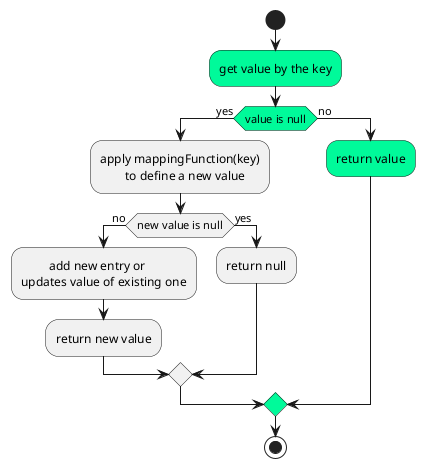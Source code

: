 @startuml
start
 #MediumSpringGreen:get value by the key;
 #MediumSpringGreen:if (value is null) then (yes)
  :apply mappingFunction(key)\n        to define a new value;
   if(new value is null) then (no)
   :         add new entry or\nupdates value of existing one;
   :return new value;
   else(yes)
   :return null;
   endif
     else (no)
      #MediumSpringGreen:return value;
 endif
stop
@enduml